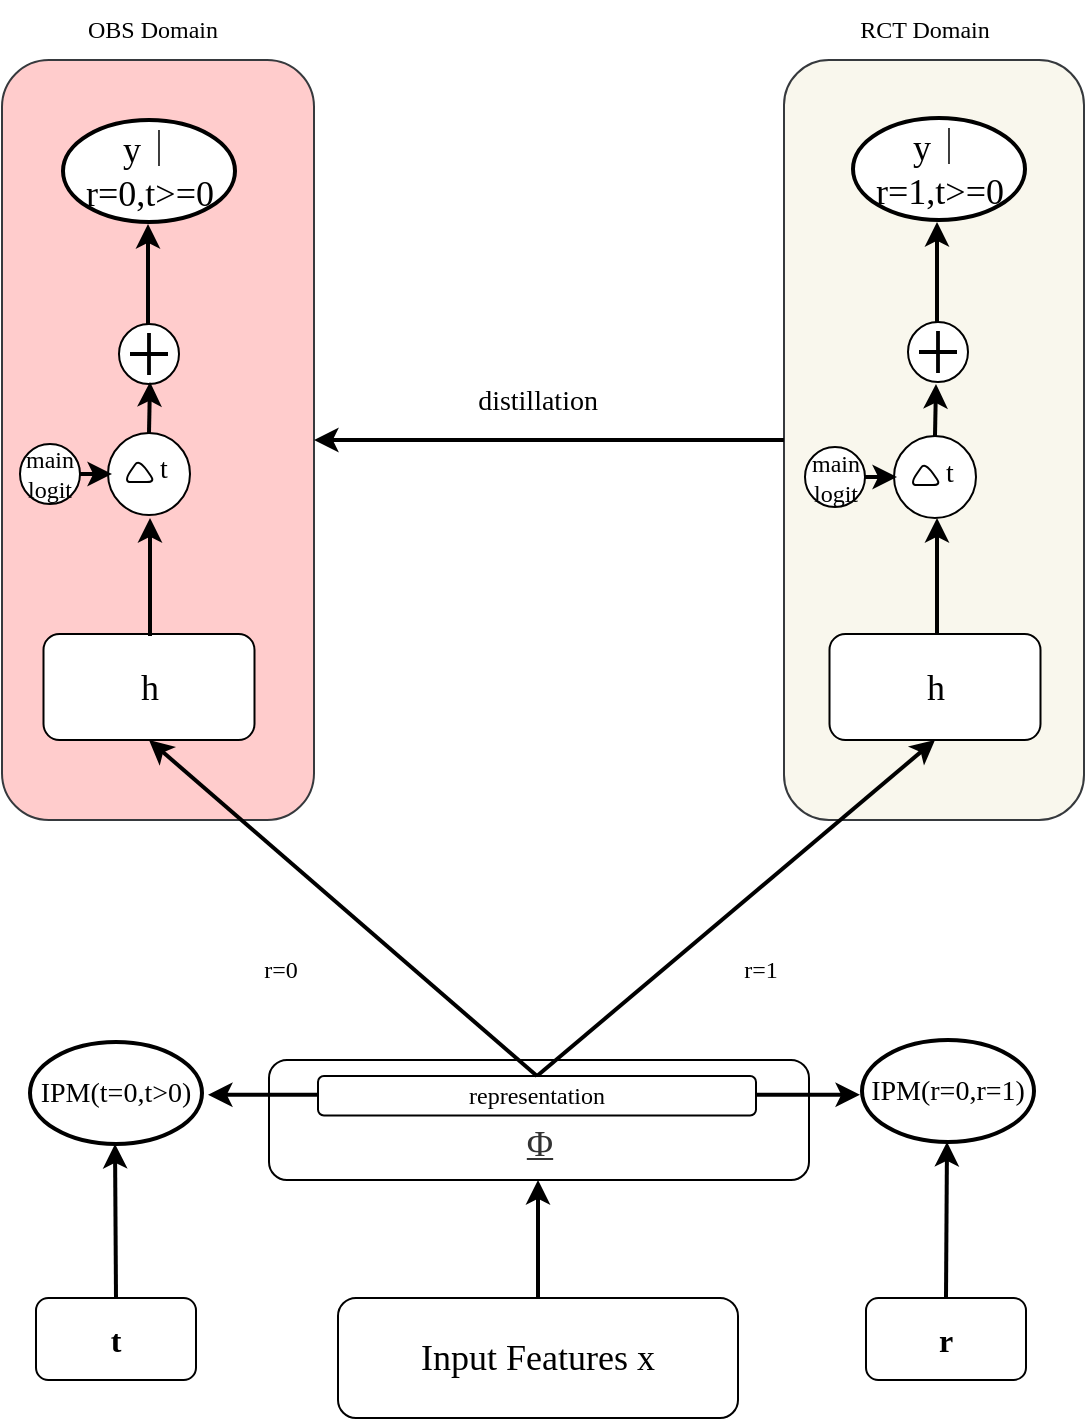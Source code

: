 <mxfile version="27.2.0">
  <diagram name="第 1 页" id="nY0KFAXpBQzxazCixmAz">
    <mxGraphModel dx="1426" dy="800" grid="1" gridSize="10" guides="1" tooltips="1" connect="1" arrows="1" fold="1" page="1" pageScale="1" pageWidth="827" pageHeight="1169" math="0" shadow="0">
      <root>
        <mxCell id="0" />
        <mxCell id="1" parent="0" />
        <mxCell id="MvnnGDplaimZQGmizqzH-1" value="" style="rounded=0;whiteSpace=wrap;html=1;fontFamily=Comic Sans MS;" vertex="1" parent="1">
          <mxGeometry x="376" y="265" width="120" height="60" as="geometry" />
        </mxCell>
        <mxCell id="MvnnGDplaimZQGmizqzH-2" value="" style="rounded=1;whiteSpace=wrap;html=1;fillColor=#ffcccc;strokeColor=#36393d;fontFamily=Comic Sans MS;" vertex="1" parent="1">
          <mxGeometry x="370" y="240" width="156" height="380" as="geometry" />
        </mxCell>
        <mxCell id="MvnnGDplaimZQGmizqzH-3" value="" style="rounded=1;whiteSpace=wrap;html=1;fillColor=#f9f7ed;strokeColor=#36393d;fontFamily=Comic Sans MS;" vertex="1" parent="1">
          <mxGeometry x="761" y="240" width="150" height="380" as="geometry" />
        </mxCell>
        <mxCell id="MvnnGDplaimZQGmizqzH-4" value="" style="ellipse;whiteSpace=wrap;html=1;aspect=fixed;labelBackgroundColor=none;rounded=1;fontFamily=Comic Sans MS;" vertex="1" parent="1">
          <mxGeometry x="428.5" y="372" width="30" height="30" as="geometry" />
        </mxCell>
        <mxCell id="MvnnGDplaimZQGmizqzH-5" value="" style="shape=cross;whiteSpace=wrap;html=1;size=0.05;fontStyle=1;labelBackgroundColor=none;rounded=1;fontFamily=Comic Sans MS;" vertex="1" parent="1">
          <mxGeometry x="434.5" y="377" width="18" height="20" as="geometry" />
        </mxCell>
        <mxCell id="MvnnGDplaimZQGmizqzH-6" value="" style="endArrow=classic;html=1;rounded=1;strokeWidth=2;labelBackgroundColor=none;fontColor=default;fontFamily=Comic Sans MS;" edge="1" parent="1">
          <mxGeometry width="50" height="50" relative="1" as="geometry">
            <mxPoint x="443" y="372" as="sourcePoint" />
            <mxPoint x="443" y="322" as="targetPoint" />
          </mxGeometry>
        </mxCell>
        <mxCell id="MvnnGDplaimZQGmizqzH-7" value="" style="ellipse;whiteSpace=wrap;html=1;labelBackgroundColor=none;rounded=1;fontFamily=Comic Sans MS;" vertex="1" parent="1">
          <mxGeometry x="423" y="426.5" width="41" height="41" as="geometry" />
        </mxCell>
        <mxCell id="MvnnGDplaimZQGmizqzH-8" value="&lt;font style=&quot;font-size: 18px;&quot;&gt;Input Features x&lt;/font&gt;" style="rounded=1;whiteSpace=wrap;html=1;strokeWidth=1;labelBackgroundColor=none;fontFamily=Comic Sans MS;" vertex="1" parent="1">
          <mxGeometry x="538" y="859" width="200" height="60" as="geometry" />
        </mxCell>
        <mxCell id="MvnnGDplaimZQGmizqzH-9" value="&lt;font style=&quot;font-size: 18px;&quot;&gt;h&lt;/font&gt;" style="rounded=1;whiteSpace=wrap;html=1;labelBackgroundColor=none;fontFamily=Comic Sans MS;" vertex="1" parent="1">
          <mxGeometry x="390.75" y="527" width="105.5" height="53" as="geometry" />
        </mxCell>
        <mxCell id="MvnnGDplaimZQGmizqzH-10" value="" style="rounded=1;whiteSpace=wrap;html=1;strokeWidth=1;labelBackgroundColor=none;fontFamily=Comic Sans MS;" vertex="1" parent="1">
          <mxGeometry x="503.5" y="740" width="270" height="60" as="geometry" />
        </mxCell>
        <mxCell id="MvnnGDplaimZQGmizqzH-11" value="" style="endArrow=classic;html=1;rounded=1;strokeWidth=2;exitX=0.5;exitY=0;exitDx=0;exitDy=0;entryX=0.5;entryY=1;entryDx=0;entryDy=0;labelBackgroundColor=none;fontColor=default;fontFamily=Comic Sans MS;" edge="1" parent="1">
          <mxGeometry width="50" height="50" relative="1" as="geometry">
            <mxPoint x="444" y="528" as="sourcePoint" />
            <mxPoint x="444" y="469" as="targetPoint" />
          </mxGeometry>
        </mxCell>
        <mxCell id="MvnnGDplaimZQGmizqzH-12" value="" style="triangle;whiteSpace=wrap;html=1;direction=north;labelBackgroundColor=none;rounded=1;fontFamily=Comic Sans MS;" vertex="1" parent="1">
          <mxGeometry x="430.5" y="439.5" width="16" height="11.5" as="geometry" />
        </mxCell>
        <mxCell id="MvnnGDplaimZQGmizqzH-13" value="&lt;font style=&quot;font-size: 18px;&quot;&gt;y｜r=1,t&amp;gt;=0&lt;br&gt;&lt;/font&gt;" style="ellipse;whiteSpace=wrap;html=1;strokeWidth=2;labelBackgroundColor=none;rounded=1;fontFamily=Comic Sans MS;" vertex="1" parent="1">
          <mxGeometry x="795.5" y="269" width="86" height="51" as="geometry" />
        </mxCell>
        <mxCell id="MvnnGDplaimZQGmizqzH-14" value="" style="ellipse;whiteSpace=wrap;html=1;aspect=fixed;labelBackgroundColor=none;rounded=1;fontFamily=Comic Sans MS;" vertex="1" parent="1">
          <mxGeometry x="823" y="371" width="30" height="30" as="geometry" />
        </mxCell>
        <mxCell id="MvnnGDplaimZQGmizqzH-15" value="" style="shape=cross;whiteSpace=wrap;html=1;size=0.05;fontStyle=1;labelBackgroundColor=none;rounded=1;fontFamily=Comic Sans MS;" vertex="1" parent="1">
          <mxGeometry x="829" y="376" width="18" height="20" as="geometry" />
        </mxCell>
        <mxCell id="MvnnGDplaimZQGmizqzH-16" value="" style="endArrow=classic;html=1;rounded=1;strokeWidth=2;labelBackgroundColor=none;fontColor=default;fontFamily=Comic Sans MS;" edge="1" parent="1">
          <mxGeometry width="50" height="50" relative="1" as="geometry">
            <mxPoint x="837.5" y="371" as="sourcePoint" />
            <mxPoint x="837.5" y="321" as="targetPoint" />
          </mxGeometry>
        </mxCell>
        <mxCell id="MvnnGDplaimZQGmizqzH-17" value="&lt;span style=&quot;font-size: 16px;&quot;&gt;&lt;b&gt;t&lt;/b&gt;&lt;/span&gt;" style="rounded=1;whiteSpace=wrap;html=1;labelBackgroundColor=none;fontFamily=Comic Sans MS;" vertex="1" parent="1">
          <mxGeometry x="387" y="859" width="80" height="41" as="geometry" />
        </mxCell>
        <mxCell id="MvnnGDplaimZQGmizqzH-18" value="" style="endArrow=classic;html=1;rounded=1;strokeWidth=2;exitX=0.5;exitY=0;exitDx=0;exitDy=0;entryX=0.5;entryY=1;entryDx=0;entryDy=0;labelBackgroundColor=none;fontColor=default;fontFamily=Comic Sans MS;" edge="1" parent="1">
          <mxGeometry width="50" height="50" relative="1" as="geometry">
            <mxPoint x="837.5" y="528" as="sourcePoint" />
            <mxPoint x="837.5" y="469" as="targetPoint" />
          </mxGeometry>
        </mxCell>
        <mxCell id="MvnnGDplaimZQGmizqzH-19" value="" style="endArrow=classic;html=1;rounded=1;strokeWidth=2;labelBackgroundColor=none;fontColor=default;fontFamily=Comic Sans MS;" edge="1" parent="1">
          <mxGeometry width="50" height="50" relative="1" as="geometry">
            <mxPoint x="836.5" y="428" as="sourcePoint" />
            <mxPoint x="837" y="402" as="targetPoint" />
          </mxGeometry>
        </mxCell>
        <mxCell id="MvnnGDplaimZQGmizqzH-20" value="" style="endArrow=classic;html=1;rounded=1;strokeWidth=2;exitX=0.5;exitY=0;exitDx=0;exitDy=0;labelBackgroundColor=none;fontColor=default;fontFamily=Comic Sans MS;" edge="1" parent="1" source="MvnnGDplaimZQGmizqzH-7">
          <mxGeometry width="50" height="50" relative="1" as="geometry">
            <mxPoint x="444" y="421" as="sourcePoint" />
            <mxPoint x="444" y="401" as="targetPoint" />
          </mxGeometry>
        </mxCell>
        <mxCell id="MvnnGDplaimZQGmizqzH-21" value="" style="endArrow=classic;html=1;rounded=1;strokeWidth=2;entryX=0.5;entryY=1;entryDx=0;entryDy=0;exitX=0.5;exitY=0;exitDx=0;exitDy=0;labelBackgroundColor=none;fontColor=default;fontFamily=Comic Sans MS;" edge="1" parent="1" source="MvnnGDplaimZQGmizqzH-31" target="MvnnGDplaimZQGmizqzH-40">
          <mxGeometry width="50" height="50" relative="1" as="geometry">
            <mxPoint x="637" y="690" as="sourcePoint" />
            <mxPoint x="824" y="587" as="targetPoint" />
          </mxGeometry>
        </mxCell>
        <mxCell id="MvnnGDplaimZQGmizqzH-22" value="&lt;font style=&quot;font-size: 14px;&quot;&gt;t&lt;/font&gt;" style="text;html=1;strokeColor=none;fillColor=none;align=center;verticalAlign=middle;whiteSpace=wrap;rounded=1;labelBackgroundColor=none;fontFamily=Comic Sans MS;" vertex="1" parent="1">
          <mxGeometry x="421" y="430" width="60" height="30" as="geometry" />
        </mxCell>
        <mxCell id="MvnnGDplaimZQGmizqzH-23" value="" style="ellipse;whiteSpace=wrap;html=1;labelBackgroundColor=none;rounded=1;fontFamily=Comic Sans MS;" vertex="1" parent="1">
          <mxGeometry x="816" y="428" width="41" height="41" as="geometry" />
        </mxCell>
        <mxCell id="MvnnGDplaimZQGmizqzH-24" value="" style="triangle;whiteSpace=wrap;html=1;direction=north;labelBackgroundColor=none;rounded=1;fontFamily=Comic Sans MS;" vertex="1" parent="1">
          <mxGeometry x="823.5" y="441" width="16" height="11.5" as="geometry" />
        </mxCell>
        <mxCell id="MvnnGDplaimZQGmizqzH-25" value="&lt;font style=&quot;font-size: 14px;&quot;&gt;t&lt;/font&gt;" style="text;html=1;strokeColor=none;fillColor=none;align=center;verticalAlign=middle;whiteSpace=wrap;rounded=1;labelBackgroundColor=none;fontFamily=Comic Sans MS;" vertex="1" parent="1">
          <mxGeometry x="814" y="431.5" width="60" height="30" as="geometry" />
        </mxCell>
        <mxCell id="MvnnGDplaimZQGmizqzH-26" value="&lt;font style=&quot;&quot;&gt;&lt;font style=&quot;font-size: 14px;&quot;&gt;IPM(t=0,t&amp;gt;0)&lt;/font&gt;&lt;br&gt;&lt;/font&gt;" style="ellipse;whiteSpace=wrap;html=1;strokeWidth=2;labelBackgroundColor=none;rounded=1;fontFamily=Comic Sans MS;" vertex="1" parent="1">
          <mxGeometry x="384" y="731" width="86" height="51" as="geometry" />
        </mxCell>
        <mxCell id="MvnnGDplaimZQGmizqzH-27" value="" style="endArrow=classic;html=1;rounded=1;strokeWidth=2;entryX=0.5;entryY=1;entryDx=0;entryDy=0;exitX=0.5;exitY=0;exitDx=0;exitDy=0;labelBackgroundColor=none;fontColor=default;fontFamily=Comic Sans MS;" edge="1" parent="1" source="MvnnGDplaimZQGmizqzH-17">
          <mxGeometry width="50" height="50" relative="1" as="geometry">
            <mxPoint x="424" y="920.5" as="sourcePoint" />
            <mxPoint x="426.5" y="782" as="targetPoint" />
          </mxGeometry>
        </mxCell>
        <mxCell id="MvnnGDplaimZQGmizqzH-28" value="&lt;span style=&quot;font-size: 16px;&quot;&gt;&lt;b&gt;r&lt;/b&gt;&lt;/span&gt;" style="rounded=1;whiteSpace=wrap;html=1;labelBackgroundColor=none;fontFamily=Comic Sans MS;" vertex="1" parent="1">
          <mxGeometry x="802" y="859" width="80" height="41" as="geometry" />
        </mxCell>
        <mxCell id="MvnnGDplaimZQGmizqzH-29" value="&lt;font style=&quot;&quot;&gt;&lt;font style=&quot;font-size: 14px;&quot;&gt;IPM(r=0,r=1)&lt;/font&gt;&lt;br&gt;&lt;/font&gt;" style="ellipse;whiteSpace=wrap;html=1;strokeWidth=2;labelBackgroundColor=none;rounded=1;fontFamily=Comic Sans MS;" vertex="1" parent="1">
          <mxGeometry x="800" y="730" width="86" height="51" as="geometry" />
        </mxCell>
        <mxCell id="MvnnGDplaimZQGmizqzH-30" value="" style="endArrow=classic;html=1;rounded=1;strokeWidth=2;entryX=0.5;entryY=1;entryDx=0;entryDy=0;exitX=0.5;exitY=0;exitDx=0;exitDy=0;labelBackgroundColor=none;fontColor=default;fontFamily=Comic Sans MS;" edge="1" parent="1" source="MvnnGDplaimZQGmizqzH-28">
          <mxGeometry width="50" height="50" relative="1" as="geometry">
            <mxPoint x="840" y="919.5" as="sourcePoint" />
            <mxPoint x="842.5" y="781" as="targetPoint" />
          </mxGeometry>
        </mxCell>
        <mxCell id="MvnnGDplaimZQGmizqzH-31" value="representation" style="rounded=1;whiteSpace=wrap;html=1;labelBackgroundColor=none;fontFamily=Comic Sans MS;" vertex="1" parent="1">
          <mxGeometry x="528" y="748" width="219" height="19.75" as="geometry" />
        </mxCell>
        <mxCell id="MvnnGDplaimZQGmizqzH-32" value="&lt;a href=&quot;https://baike.baidu.com/item/%E5%B8%8C%E8%85%8A%E5%AD%97%E6%AF%8D/4428067#3-22&quot; style=&quot;--un-rotate: 0; --un-rotate-x: 0; --un-rotate-y: 0; --un-rotate-z: 0; --un-scale-x: 1; --un-scale-y: 1; --un-scale-z: 1; --un-skew-x: 0; --un-skew-y: 0; --un-translate-x: 0; --un-translate-y: 0; --un-translate-z: 0; --un-pan-x: ; --un-pan-y: ; --un-pinch-zoom: ; --un-scroll-snap-strictness: proximity; --un-ordinal: ; --un-slashed-zero: ; --un-numeric-figure: ; --un-numeric-spacing: ; --un-numeric-fraction: ; --un-border-spacing-x: 0; --un-border-spacing-y: 0; --un-ring-offset-shadow: 0 0 rgb(0 0 0 / 0); --un-ring-shadow: 0 0 rgb(0 0 0 / 0); --un-shadow-inset: ; --un-shadow: 0 0 rgb(0 0 0 / 0); --un-ring-inset: ; --un-ring-offset-width: 0px; --un-ring-offset-color: #fff; --un-ring-width: 0px; --un-ring-color: rgb(147 197 253 / .5); --un-blur: ; --un-brightness: ; --un-contrast: ; --un-drop-shadow: ; --un-grayscale: ; --un-hue-rotate: ; --un-invert: ; --un-saturate: ; --un-sepia: ; --un-backdrop-blur: ; --un-backdrop-brightness: ; --un-backdrop-contrast: ; --un-backdrop-grayscale: ; --un-backdrop-hue-rotate: ; --un-backdrop-invert: ; --un-backdrop-opacity: ; --un-backdrop-saturate: ; --un-backdrop-sepia: ; box-sizing: content-box; margin: 0px; padding: 0px; color: rgb(51, 51, 51); text-decoration-skip-ink: auto; text-align: left; background-color: rgb(255, 255, 255);&quot;&gt;&lt;font style=&quot;font-size: 18px;&quot;&gt;Φ&lt;/font&gt;&lt;/a&gt;" style="text;html=1;strokeColor=none;fillColor=none;align=center;verticalAlign=middle;whiteSpace=wrap;rounded=1;labelBackgroundColor=none;fontFamily=Comic Sans MS;" vertex="1" parent="1">
          <mxGeometry x="608.5" y="767" width="60" height="30" as="geometry" />
        </mxCell>
        <mxCell id="MvnnGDplaimZQGmizqzH-33" value="" style="endArrow=classic;html=1;rounded=1;exitX=0;exitY=0.5;exitDx=0;exitDy=0;strokeWidth=2;labelBackgroundColor=none;fontColor=default;entryX=1;entryY=0.5;entryDx=0;entryDy=0;fontFamily=Comic Sans MS;" edge="1" parent="1" source="MvnnGDplaimZQGmizqzH-3" target="MvnnGDplaimZQGmizqzH-2">
          <mxGeometry width="50" height="50" relative="1" as="geometry">
            <mxPoint x="706" y="425.5" as="sourcePoint" />
            <mxPoint x="429.5" y="425.5" as="targetPoint" />
          </mxGeometry>
        </mxCell>
        <mxCell id="MvnnGDplaimZQGmizqzH-34" value="&lt;font style=&quot;font-size: 14px;&quot;&gt;distillation&lt;/font&gt;" style="text;html=1;strokeColor=none;fillColor=none;align=center;verticalAlign=middle;whiteSpace=wrap;rounded=1;labelBackgroundColor=none;fontColor=#000000;fontFamily=Comic Sans MS;" vertex="1" parent="1">
          <mxGeometry x="607.5" y="395.5" width="60" height="30" as="geometry" />
        </mxCell>
        <mxCell id="MvnnGDplaimZQGmizqzH-35" value="" style="endArrow=classic;html=1;rounded=1;exitX=0;exitY=0.5;exitDx=0;exitDy=0;strokeWidth=2;entryX=1;entryY=0.5;entryDx=0;entryDy=0;labelBackgroundColor=none;fontColor=default;fontFamily=Comic Sans MS;" edge="1" parent="1">
          <mxGeometry width="50" height="50" relative="1" as="geometry">
            <mxPoint x="528" y="757.38" as="sourcePoint" />
            <mxPoint x="473" y="757.38" as="targetPoint" />
          </mxGeometry>
        </mxCell>
        <mxCell id="MvnnGDplaimZQGmizqzH-36" value="" style="endArrow=classic;html=1;rounded=1;exitX=1;exitY=0.5;exitDx=0;exitDy=0;strokeWidth=2;entryX=0;entryY=0.5;entryDx=0;entryDy=0;labelBackgroundColor=none;fontColor=default;fontFamily=Comic Sans MS;" edge="1" parent="1">
          <mxGeometry width="50" height="50" relative="1" as="geometry">
            <mxPoint x="747" y="757.38" as="sourcePoint" />
            <mxPoint x="799" y="757.38" as="targetPoint" />
          </mxGeometry>
        </mxCell>
        <mxCell id="MvnnGDplaimZQGmizqzH-37" value="" style="endArrow=classic;html=1;rounded=1;strokeWidth=2;exitX=0.5;exitY=0;exitDx=0;exitDy=0;entryX=0.5;entryY=1;entryDx=0;entryDy=0;labelBackgroundColor=none;fontColor=default;fontFamily=Comic Sans MS;" edge="1" parent="1">
          <mxGeometry width="50" height="50" relative="1" as="geometry">
            <mxPoint x="638" y="859" as="sourcePoint" />
            <mxPoint x="638" y="800" as="targetPoint" />
          </mxGeometry>
        </mxCell>
        <mxCell id="MvnnGDplaimZQGmizqzH-38" value="" style="endArrow=classic;html=1;rounded=1;strokeWidth=2;entryX=0.5;entryY=1;entryDx=0;entryDy=0;exitX=0.5;exitY=0;exitDx=0;exitDy=0;labelBackgroundColor=none;fontColor=default;fontFamily=Comic Sans MS;" edge="1" parent="1" source="MvnnGDplaimZQGmizqzH-31" target="MvnnGDplaimZQGmizqzH-9">
          <mxGeometry width="50" height="50" relative="1" as="geometry">
            <mxPoint x="627" y="720" as="sourcePoint" />
            <mxPoint x="740" y="505" as="targetPoint" />
          </mxGeometry>
        </mxCell>
        <mxCell id="MvnnGDplaimZQGmizqzH-39" value="&lt;font style=&quot;font-size: 18px;&quot;&gt;y｜r=0,t&amp;gt;=0&lt;br&gt;&lt;/font&gt;" style="ellipse;whiteSpace=wrap;html=1;strokeWidth=2;labelBackgroundColor=none;rounded=1;fontFamily=Comic Sans MS;" vertex="1" parent="1">
          <mxGeometry x="400.5" y="270" width="86" height="51" as="geometry" />
        </mxCell>
        <mxCell id="MvnnGDplaimZQGmizqzH-40" value="&lt;font style=&quot;font-size: 18px;&quot;&gt;h&lt;/font&gt;" style="rounded=1;whiteSpace=wrap;html=1;labelBackgroundColor=none;fontFamily=Comic Sans MS;" vertex="1" parent="1">
          <mxGeometry x="783.75" y="527" width="105.5" height="53" as="geometry" />
        </mxCell>
        <mxCell id="MvnnGDplaimZQGmizqzH-41" value="RCT Domain" style="text;html=1;strokeColor=none;fillColor=none;align=center;verticalAlign=middle;whiteSpace=wrap;rounded=0;fontFamily=Comic Sans MS;" vertex="1" parent="1">
          <mxGeometry x="789" y="210" width="85" height="30" as="geometry" />
        </mxCell>
        <mxCell id="MvnnGDplaimZQGmizqzH-42" value="OBS Domain" style="text;html=1;strokeColor=none;fillColor=none;align=center;verticalAlign=middle;whiteSpace=wrap;rounded=0;fontFamily=Comic Sans MS;" vertex="1" parent="1">
          <mxGeometry x="402.75" y="210" width="85" height="30" as="geometry" />
        </mxCell>
        <mxCell id="MvnnGDplaimZQGmizqzH-43" value="r=0" style="text;html=1;strokeColor=none;fillColor=none;align=center;verticalAlign=middle;whiteSpace=wrap;rounded=0;fontFamily=Comic Sans MS;" vertex="1" parent="1">
          <mxGeometry x="467" y="680" width="85" height="30" as="geometry" />
        </mxCell>
        <mxCell id="MvnnGDplaimZQGmizqzH-44" value="r=1" style="text;html=1;strokeColor=none;fillColor=none;align=center;verticalAlign=middle;whiteSpace=wrap;rounded=0;fontFamily=Comic Sans MS;" vertex="1" parent="1">
          <mxGeometry x="707" y="680" width="85" height="30" as="geometry" />
        </mxCell>
        <mxCell id="MvnnGDplaimZQGmizqzH-45" value="main&lt;br&gt;logit" style="ellipse;whiteSpace=wrap;html=1;labelBackgroundColor=none;rounded=1;fontFamily=Comic Sans MS;" vertex="1" parent="1">
          <mxGeometry x="379" y="432" width="30" height="30" as="geometry" />
        </mxCell>
        <mxCell id="MvnnGDplaimZQGmizqzH-46" value="" style="endArrow=classic;html=1;rounded=1;strokeWidth=2;labelBackgroundColor=none;fontColor=default;fontFamily=Comic Sans MS;" edge="1" parent="1">
          <mxGeometry width="50" height="50" relative="1" as="geometry">
            <mxPoint x="409" y="447" as="sourcePoint" />
            <mxPoint x="425" y="447" as="targetPoint" />
          </mxGeometry>
        </mxCell>
        <mxCell id="MvnnGDplaimZQGmizqzH-47" value="main&lt;br style=&quot;--un-translate-z: 0; --un-pan-x: ; --un-pan-y: ; --un-pinch-zoom: ; --un-scroll-snap-strictness: proximity; --un-ordinal: ; --un-slashed-zero: ; --un-numeric-figure: ; --un-numeric-spacing: ; --un-numeric-fraction: ; --un-border-spacing-x: 0; --un-border-spacing-y: 0; --un-ring-offset-shadow: 0 0 rgb(0 0 0 / 0); --un-ring-shadow: 0 0 rgb(0 0 0 / 0); --un-shadow-inset: ; --un-shadow: 0 0 rgb(0 0 0 / 0); --un-ring-inset: ; --un-ring-offset-width: 0px; --un-ring-offset-color: #fff; --un-ring-width: 0px; --un-ring-color: rgb(147 197 253 / .5); --un-blur: ; --un-brightness: ; --un-contrast: ; --un-drop-shadow: ; --un-grayscale: ; --un-hue-rotate: ; --un-invert: ; --un-saturate: ; --un-sepia: ; --un-backdrop-blur: ; --un-backdrop-brightness: ; --un-backdrop-contrast: ; --un-backdrop-grayscale: ; --un-backdrop-hue-rotate: ; --un-backdrop-invert: ; --un-backdrop-opacity: ; --un-backdrop-saturate: ; --un-backdrop-sepia: ;&quot;&gt;logit" style="ellipse;whiteSpace=wrap;html=1;labelBackgroundColor=none;rounded=1;fontFamily=Comic Sans MS;" vertex="1" parent="1">
          <mxGeometry x="771.5" y="433.5" width="30" height="30" as="geometry" />
        </mxCell>
        <mxCell id="MvnnGDplaimZQGmizqzH-48" value="" style="endArrow=classic;html=1;rounded=1;strokeWidth=2;labelBackgroundColor=none;fontColor=default;fontFamily=Comic Sans MS;" edge="1" parent="1">
          <mxGeometry width="50" height="50" relative="1" as="geometry">
            <mxPoint x="801.5" y="448.5" as="sourcePoint" />
            <mxPoint x="817.5" y="448.5" as="targetPoint" />
          </mxGeometry>
        </mxCell>
      </root>
    </mxGraphModel>
  </diagram>
</mxfile>
